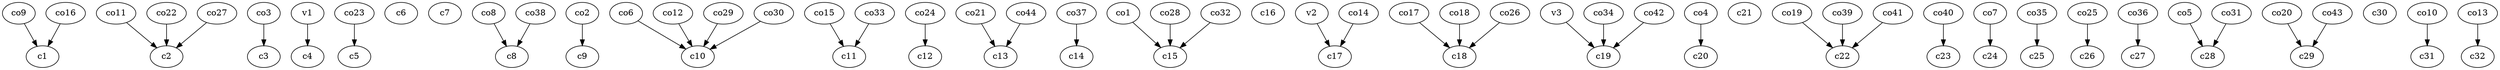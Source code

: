 strict digraph  {
c1;
c2;
c3;
c4;
c5;
c6;
c7;
c8;
c9;
c10;
c11;
c12;
c13;
c14;
c15;
c16;
c17;
c18;
c19;
c20;
c21;
c22;
c23;
c24;
c25;
c26;
c27;
c28;
c29;
c30;
c31;
c32;
v1;
v2;
v3;
co1;
co2;
co3;
co4;
co5;
co6;
co7;
co8;
co9;
co10;
co11;
co12;
co13;
co14;
co15;
co16;
co17;
co18;
co19;
co20;
co21;
co22;
co23;
co24;
co25;
co26;
co27;
co28;
co29;
co30;
co31;
co32;
co33;
co34;
co35;
co36;
co37;
co38;
co39;
co40;
co41;
co42;
co43;
co44;
v1 -> c4  [weight=1];
v2 -> c17  [weight=1];
v3 -> c19  [weight=1];
co1 -> c15  [weight=1];
co2 -> c9  [weight=1];
co3 -> c3  [weight=1];
co4 -> c20  [weight=1];
co5 -> c28  [weight=1];
co6 -> c10  [weight=1];
co7 -> c24  [weight=1];
co8 -> c8  [weight=1];
co9 -> c1  [weight=1];
co10 -> c31  [weight=1];
co11 -> c2  [weight=1];
co12 -> c10  [weight=1];
co13 -> c32  [weight=1];
co14 -> c17  [weight=1];
co15 -> c11  [weight=1];
co16 -> c1  [weight=1];
co17 -> c18  [weight=1];
co18 -> c18  [weight=1];
co19 -> c22  [weight=1];
co20 -> c29  [weight=1];
co21 -> c13  [weight=1];
co22 -> c2  [weight=1];
co23 -> c5  [weight=1];
co24 -> c12  [weight=1];
co25 -> c26  [weight=1];
co26 -> c18  [weight=1];
co27 -> c2  [weight=1];
co28 -> c15  [weight=1];
co29 -> c10  [weight=1];
co30 -> c10  [weight=1];
co31 -> c28  [weight=1];
co32 -> c15  [weight=1];
co33 -> c11  [weight=1];
co34 -> c19  [weight=1];
co35 -> c25  [weight=1];
co36 -> c27  [weight=1];
co37 -> c14  [weight=1];
co38 -> c8  [weight=1];
co39 -> c22  [weight=1];
co40 -> c23  [weight=1];
co41 -> c22  [weight=1];
co42 -> c19  [weight=1];
co43 -> c29  [weight=1];
co44 -> c13  [weight=1];
}
